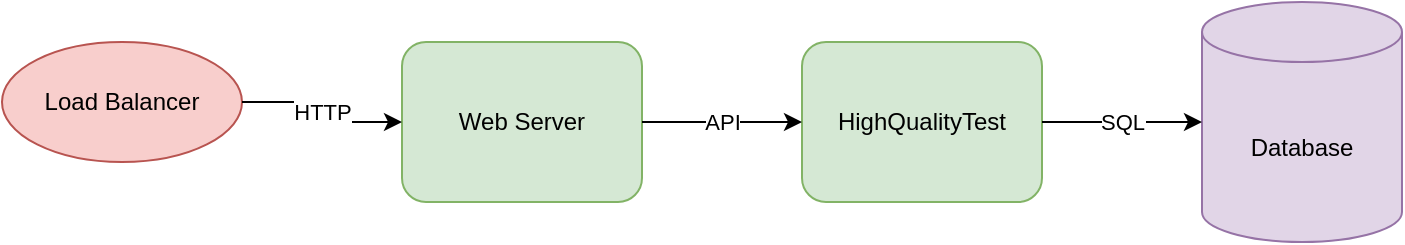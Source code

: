 <?xml version="1.0" ?>
<mxfile version="1.0">
  <diagram name="Three Tier Architecture" id="67c701b5-77ea-45fd-ab40-61ead7e15aa1">
    <mxGraphModel dx="1422" dy="794" grid="1" gridSize="10">
      <root>
        <mxCell id="0"/>
        <mxCell id="1" parent="0"/>
        <mxCell id="2" value="Load Balancer" style="ellipse;whiteSpace=wrap;html=1;fillColor=#f8cecc;strokeColor=#b85450;" vertex="1" parent="1">
          <mxGeometry x="50" y="200" width="120" height="60" as="geometry"/>
        </mxCell>
        <mxCell id="3" value="Web Server" style="rounded=1;whiteSpace=wrap;html=1;fillColor=#d5e8d4;strokeColor=#82b366;" vertex="1" parent="1">
          <mxGeometry x="250" y="200" width="120" height="80" as="geometry"/>
        </mxCell>
        <mxCell id="4" value="HighQualityTest" style="rounded=1;whiteSpace=wrap;html=1;fillColor=#d5e8d4;strokeColor=#82b366;" vertex="1" parent="1">
          <mxGeometry x="450" y="200" width="120" height="80" as="geometry"/>
        </mxCell>
        <mxCell id="5" value="Database" style="shape=cylinder3;whiteSpace=wrap;html=1;boundedLbl=1;backgroundOutline=1;size=15;fillColor=#e1d5e7;strokeColor=#9673a6;" vertex="1" parent="1">
          <mxGeometry x="650" y="180" width="100" height="120" as="geometry"/>
        </mxCell>
        <mxCell id="6" value="HTTP" style="edgeStyle=orthogonalEdgeStyle;rounded=0;orthogonalLoop=1;jettySize=auto;html=1;" edge="1" parent="1" source="2" target="3">
          <mxGeometry relative="1" as="geometry"/>
        </mxCell>
        <mxCell id="7" value="API" style="edgeStyle=orthogonalEdgeStyle;rounded=0;orthogonalLoop=1;jettySize=auto;html=1;" edge="1" parent="1" source="3" target="4">
          <mxGeometry relative="1" as="geometry"/>
        </mxCell>
        <mxCell id="8" value="SQL" style="edgeStyle=orthogonalEdgeStyle;rounded=0;orthogonalLoop=1;jettySize=auto;html=1;" edge="1" parent="1" source="4" target="5">
          <mxGeometry relative="1" as="geometry"/>
        </mxCell>
      </root>
    </mxGraphModel>
  </diagram>
</mxfile>

